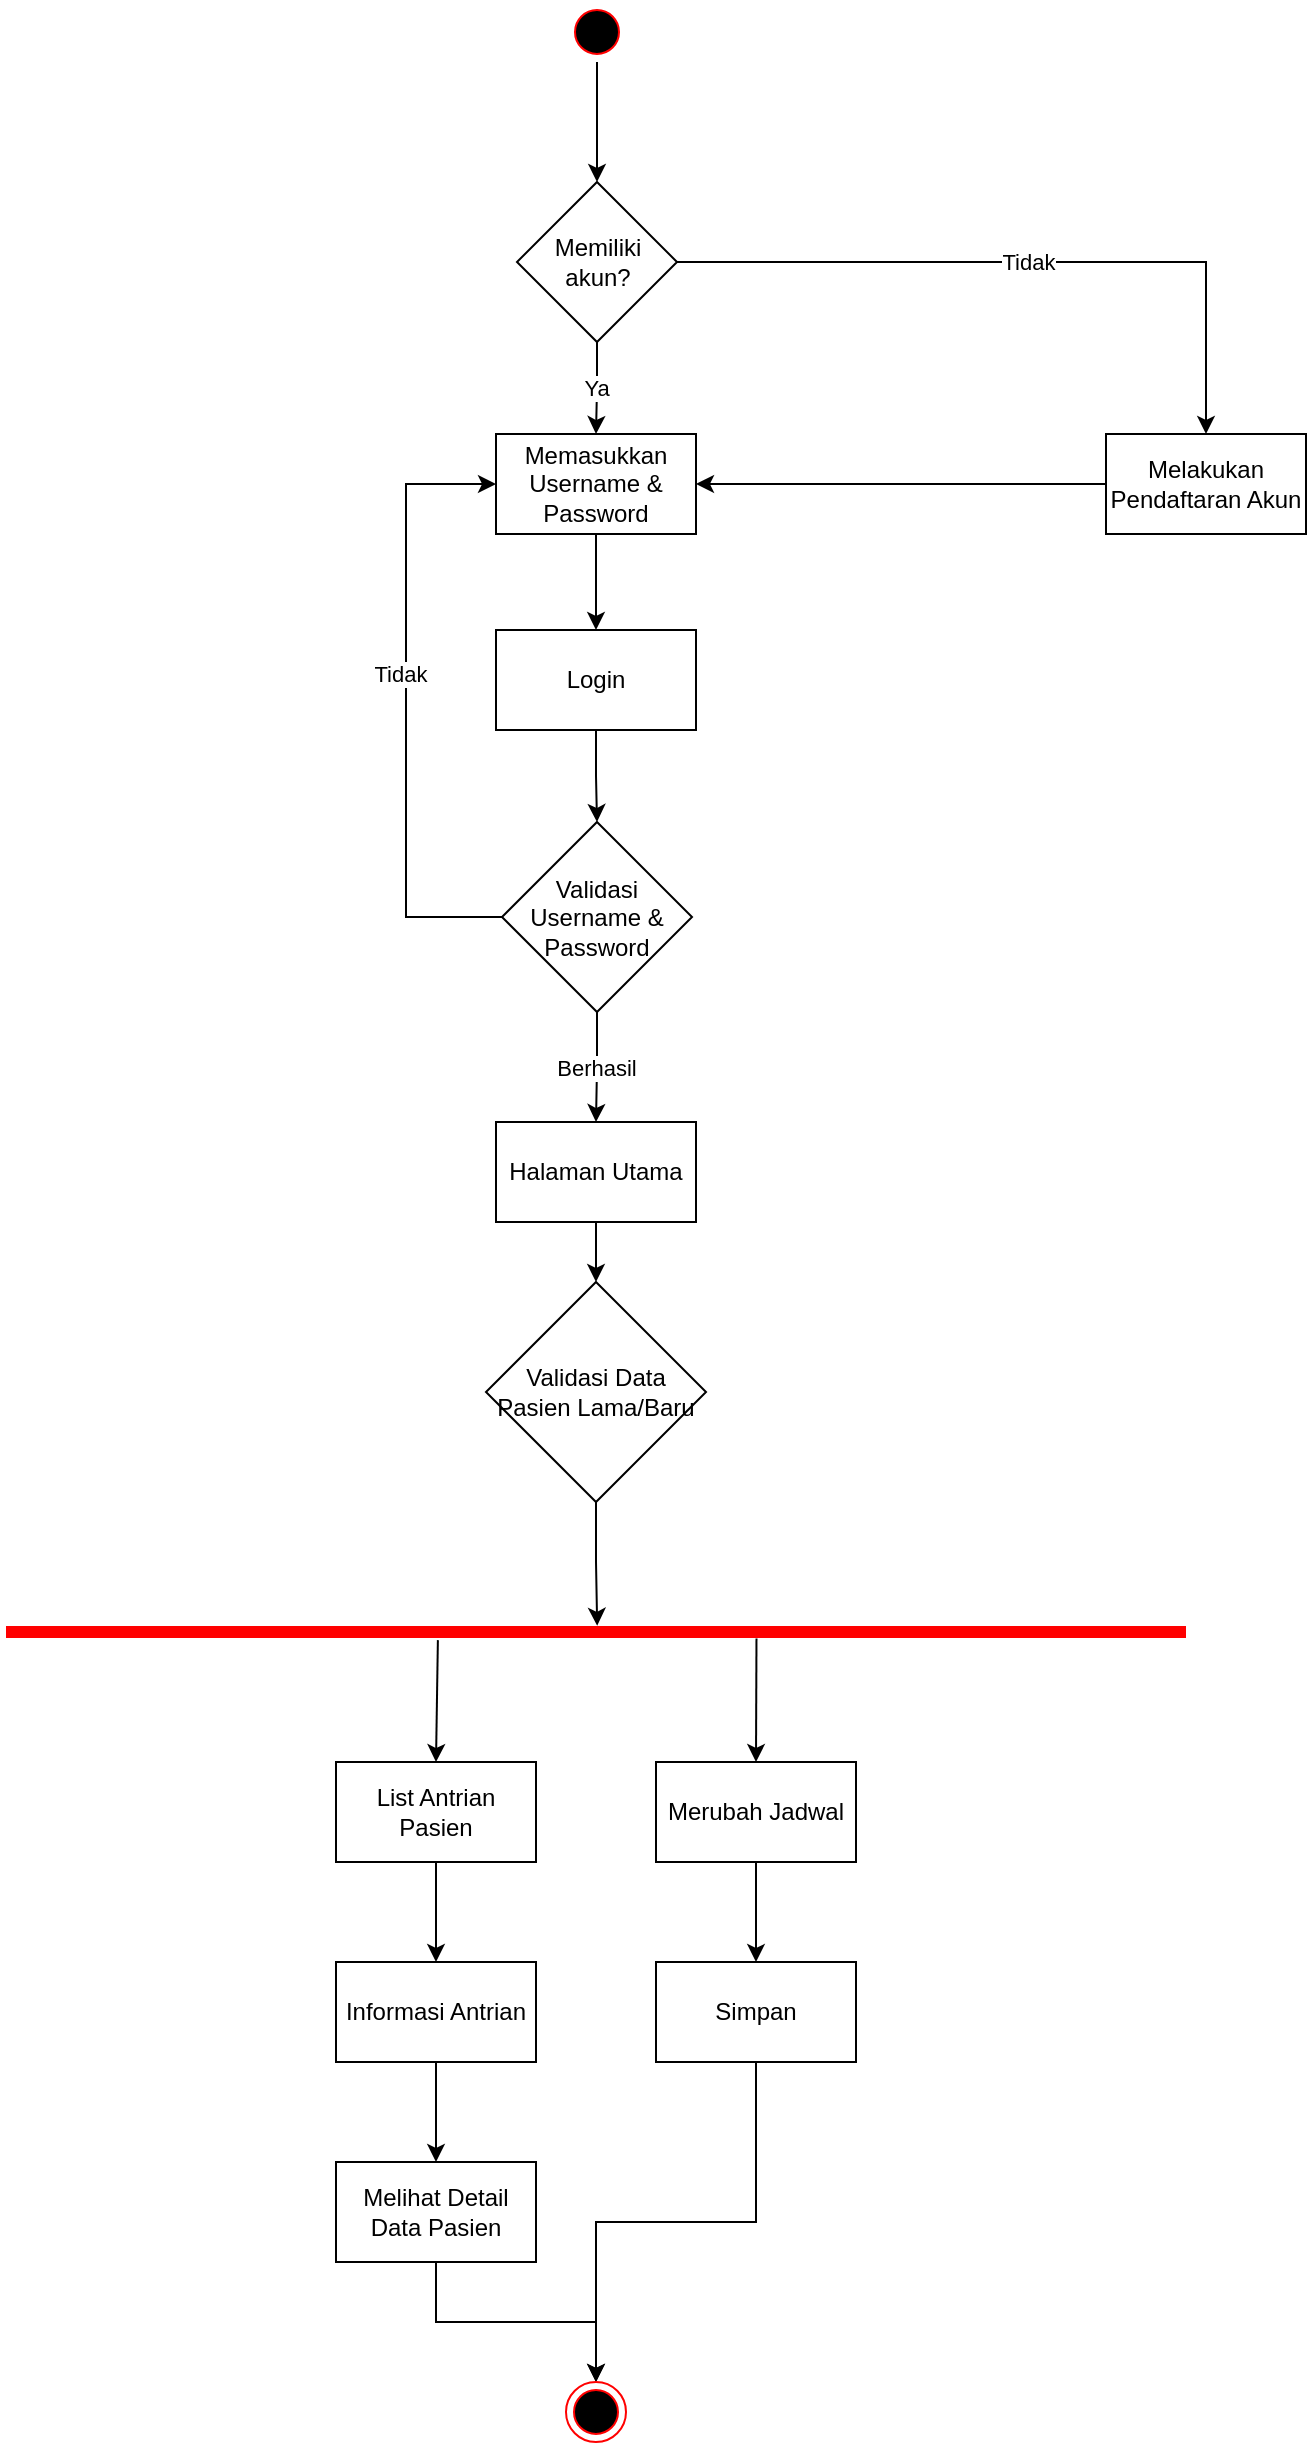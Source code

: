 <mxfile version="26.2.14">
  <diagram name="Page-1" id="yQESkLhXEzzQQhn5hz1w">
    <mxGraphModel dx="1042" dy="1627" grid="1" gridSize="10" guides="1" tooltips="1" connect="1" arrows="1" fold="1" page="1" pageScale="1" pageWidth="850" pageHeight="1100" math="0" shadow="0">
      <root>
        <mxCell id="0" />
        <mxCell id="1" parent="0" />
        <mxCell id="iIljiJa7SW5XwmXs_eCK-1" style="edgeStyle=orthogonalEdgeStyle;rounded=0;orthogonalLoop=1;jettySize=auto;html=1;exitX=0.5;exitY=1;exitDx=0;exitDy=0;entryX=0.5;entryY=0;entryDx=0;entryDy=0;" parent="1" source="Td_hASd5y9tShkf-4XBK-1" target="Td_hASd5y9tShkf-4XBK-9" edge="1">
          <mxGeometry relative="1" as="geometry" />
        </mxCell>
        <mxCell id="Td_hASd5y9tShkf-4XBK-1" value="" style="ellipse;html=1;shape=startState;fillColor=#000000;strokeColor=#ff0000;" parent="1" vertex="1">
          <mxGeometry x="410.5" y="-90" width="30" height="30" as="geometry" />
        </mxCell>
        <mxCell id="Td_hASd5y9tShkf-4XBK-5" style="edgeStyle=orthogonalEdgeStyle;rounded=0;orthogonalLoop=1;jettySize=auto;html=1;exitX=0.5;exitY=1;exitDx=0;exitDy=0;entryX=0.5;entryY=0;entryDx=0;entryDy=0;" parent="1" source="Td_hASd5y9tShkf-4XBK-3" target="Td_hASd5y9tShkf-4XBK-4" edge="1">
          <mxGeometry relative="1" as="geometry" />
        </mxCell>
        <mxCell id="Td_hASd5y9tShkf-4XBK-3" value="Login" style="html=1;dashed=0;whiteSpace=wrap;" parent="1" vertex="1">
          <mxGeometry x="375" y="224" width="100" height="50" as="geometry" />
        </mxCell>
        <mxCell id="Td_hASd5y9tShkf-4XBK-23" value="Berhasil" style="edgeStyle=orthogonalEdgeStyle;rounded=0;orthogonalLoop=1;jettySize=auto;html=1;exitX=0.5;exitY=1;exitDx=0;exitDy=0;entryX=0.5;entryY=0;entryDx=0;entryDy=0;" parent="1" source="Td_hASd5y9tShkf-4XBK-4" target="Td_hASd5y9tShkf-4XBK-22" edge="1">
          <mxGeometry relative="1" as="geometry" />
        </mxCell>
        <mxCell id="rqhTQFogCV8Tsftoipty-1" style="edgeStyle=orthogonalEdgeStyle;rounded=0;orthogonalLoop=1;jettySize=auto;html=1;exitX=0;exitY=0.5;exitDx=0;exitDy=0;entryX=0;entryY=0.5;entryDx=0;entryDy=0;" edge="1" parent="1" source="Td_hASd5y9tShkf-4XBK-4" target="Td_hASd5y9tShkf-4XBK-11">
          <mxGeometry relative="1" as="geometry">
            <Array as="points">
              <mxPoint x="330" y="368" />
              <mxPoint x="330" y="151" />
            </Array>
          </mxGeometry>
        </mxCell>
        <mxCell id="rqhTQFogCV8Tsftoipty-2" value="Tidak" style="edgeLabel;html=1;align=center;verticalAlign=middle;resizable=0;points=[];" vertex="1" connectable="0" parent="rqhTQFogCV8Tsftoipty-1">
          <mxGeometry x="0.099" y="3" relative="1" as="geometry">
            <mxPoint as="offset" />
          </mxGeometry>
        </mxCell>
        <mxCell id="Td_hASd5y9tShkf-4XBK-4" value="Validasi Username &amp;amp; Password" style="rhombus;whiteSpace=wrap;html=1;" parent="1" vertex="1">
          <mxGeometry x="378" y="320" width="95" height="95" as="geometry" />
        </mxCell>
        <mxCell id="iIljiJa7SW5XwmXs_eCK-2" value="Ya" style="edgeStyle=orthogonalEdgeStyle;rounded=0;orthogonalLoop=1;jettySize=auto;html=1;exitX=0.5;exitY=1;exitDx=0;exitDy=0;entryX=0.5;entryY=0;entryDx=0;entryDy=0;" parent="1" source="Td_hASd5y9tShkf-4XBK-9" target="Td_hASd5y9tShkf-4XBK-11" edge="1">
          <mxGeometry relative="1" as="geometry" />
        </mxCell>
        <mxCell id="iIljiJa7SW5XwmXs_eCK-3" value="Tidak" style="edgeStyle=orthogonalEdgeStyle;rounded=0;orthogonalLoop=1;jettySize=auto;html=1;exitX=1;exitY=0.5;exitDx=0;exitDy=0;entryX=0.5;entryY=0;entryDx=0;entryDy=0;" parent="1" source="Td_hASd5y9tShkf-4XBK-9" target="Td_hASd5y9tShkf-4XBK-17" edge="1">
          <mxGeometry relative="1" as="geometry" />
        </mxCell>
        <mxCell id="Td_hASd5y9tShkf-4XBK-9" value="Memiliki akun?" style="rhombus;whiteSpace=wrap;html=1;" parent="1" vertex="1">
          <mxGeometry x="385.5" width="80" height="80" as="geometry" />
        </mxCell>
        <mxCell id="Td_hASd5y9tShkf-4XBK-14" style="edgeStyle=orthogonalEdgeStyle;rounded=0;orthogonalLoop=1;jettySize=auto;html=1;exitX=0.5;exitY=1;exitDx=0;exitDy=0;entryX=0.5;entryY=0;entryDx=0;entryDy=0;" parent="1" source="Td_hASd5y9tShkf-4XBK-11" target="Td_hASd5y9tShkf-4XBK-3" edge="1">
          <mxGeometry relative="1" as="geometry" />
        </mxCell>
        <mxCell id="Td_hASd5y9tShkf-4XBK-11" value="Memasukkan Username &amp;amp; Password" style="html=1;dashed=0;whiteSpace=wrap;" parent="1" vertex="1">
          <mxGeometry x="375" y="126" width="100" height="50" as="geometry" />
        </mxCell>
        <mxCell id="Td_hASd5y9tShkf-4XBK-19" style="edgeStyle=orthogonalEdgeStyle;rounded=0;orthogonalLoop=1;jettySize=auto;html=1;exitX=0;exitY=0.5;exitDx=0;exitDy=0;entryX=1;entryY=0.5;entryDx=0;entryDy=0;" parent="1" source="Td_hASd5y9tShkf-4XBK-17" target="Td_hASd5y9tShkf-4XBK-11" edge="1">
          <mxGeometry relative="1" as="geometry" />
        </mxCell>
        <mxCell id="Td_hASd5y9tShkf-4XBK-17" value="Melakukan Pendaftaran Akun" style="html=1;dashed=0;whiteSpace=wrap;" parent="1" vertex="1">
          <mxGeometry x="680" y="126" width="100" height="50" as="geometry" />
        </mxCell>
        <mxCell id="Td_hASd5y9tShkf-4XBK-22" value="Halaman Utama" style="html=1;dashed=0;whiteSpace=wrap;" parent="1" vertex="1">
          <mxGeometry x="375" y="470" width="100" height="50" as="geometry" />
        </mxCell>
        <mxCell id="Td_hASd5y9tShkf-4XBK-26" style="edgeStyle=orthogonalEdgeStyle;rounded=0;orthogonalLoop=1;jettySize=auto;html=1;exitX=0.5;exitY=1;exitDx=0;exitDy=0;entryX=0.5;entryY=0;entryDx=0;entryDy=0;" parent="1" source="Td_hASd5y9tShkf-4XBK-22" target="Td_hASd5y9tShkf-4XBK-29" edge="1">
          <mxGeometry relative="1" as="geometry">
            <mxPoint x="425" y="600" as="targetPoint" />
          </mxGeometry>
        </mxCell>
        <mxCell id="Td_hASd5y9tShkf-4XBK-29" value="Validasi Data Pasien Lama/Baru" style="rhombus;whiteSpace=wrap;html=1;" parent="1" vertex="1">
          <mxGeometry x="370" y="550" width="110" height="110" as="geometry" />
        </mxCell>
        <mxCell id="Td_hASd5y9tShkf-4XBK-66" value="" style="shape=line;html=1;strokeWidth=6;strokeColor=#ff0000;" parent="1" vertex="1">
          <mxGeometry x="130" y="720" width="590" height="10" as="geometry" />
        </mxCell>
        <mxCell id="Td_hASd5y9tShkf-4XBK-69" style="edgeStyle=orthogonalEdgeStyle;rounded=0;orthogonalLoop=1;jettySize=auto;html=1;exitX=0.5;exitY=1;exitDx=0;exitDy=0;entryX=0.501;entryY=0.188;entryDx=0;entryDy=0;entryPerimeter=0;" parent="1" source="Td_hASd5y9tShkf-4XBK-29" target="Td_hASd5y9tShkf-4XBK-66" edge="1">
          <mxGeometry relative="1" as="geometry" />
        </mxCell>
        <mxCell id="Td_hASd5y9tShkf-4XBK-81" style="edgeStyle=orthogonalEdgeStyle;rounded=0;orthogonalLoop=1;jettySize=auto;html=1;exitX=0.5;exitY=1;exitDx=0;exitDy=0;entryX=0.5;entryY=0;entryDx=0;entryDy=0;" parent="1" source="Td_hASd5y9tShkf-4XBK-70" target="Td_hASd5y9tShkf-4XBK-71" edge="1">
          <mxGeometry relative="1" as="geometry" />
        </mxCell>
        <mxCell id="Td_hASd5y9tShkf-4XBK-70" value="List Antrian Pasien" style="html=1;dashed=0;whiteSpace=wrap;" parent="1" vertex="1">
          <mxGeometry x="295" y="790" width="100" height="50" as="geometry" />
        </mxCell>
        <mxCell id="Td_hASd5y9tShkf-4XBK-82" style="edgeStyle=orthogonalEdgeStyle;rounded=0;orthogonalLoop=1;jettySize=auto;html=1;exitX=0.5;exitY=1;exitDx=0;exitDy=0;entryX=0.5;entryY=0;entryDx=0;entryDy=0;" parent="1" source="Td_hASd5y9tShkf-4XBK-71" target="Td_hASd5y9tShkf-4XBK-77" edge="1">
          <mxGeometry relative="1" as="geometry" />
        </mxCell>
        <mxCell id="Td_hASd5y9tShkf-4XBK-71" value="Informasi Antrian" style="html=1;dashed=0;whiteSpace=wrap;" parent="1" vertex="1">
          <mxGeometry x="295" y="890" width="100" height="50" as="geometry" />
        </mxCell>
        <mxCell id="Td_hASd5y9tShkf-4XBK-80" style="edgeStyle=orthogonalEdgeStyle;rounded=0;orthogonalLoop=1;jettySize=auto;html=1;exitX=0.5;exitY=1;exitDx=0;exitDy=0;" parent="1" source="Td_hASd5y9tShkf-4XBK-73" target="Td_hASd5y9tShkf-4XBK-74" edge="1">
          <mxGeometry relative="1" as="geometry" />
        </mxCell>
        <mxCell id="Td_hASd5y9tShkf-4XBK-73" value="Merubah Jadwal" style="html=1;dashed=0;whiteSpace=wrap;" parent="1" vertex="1">
          <mxGeometry x="455" y="790" width="100" height="50" as="geometry" />
        </mxCell>
        <mxCell id="Td_hASd5y9tShkf-4XBK-84" style="edgeStyle=orthogonalEdgeStyle;rounded=0;orthogonalLoop=1;jettySize=auto;html=1;exitX=0.5;exitY=1;exitDx=0;exitDy=0;entryX=0.5;entryY=0;entryDx=0;entryDy=0;" parent="1" source="Td_hASd5y9tShkf-4XBK-74" target="Td_hASd5y9tShkf-4XBK-83" edge="1">
          <mxGeometry relative="1" as="geometry" />
        </mxCell>
        <mxCell id="Td_hASd5y9tShkf-4XBK-74" value="Simpan" style="html=1;dashed=0;whiteSpace=wrap;" parent="1" vertex="1">
          <mxGeometry x="455" y="890" width="100" height="50" as="geometry" />
        </mxCell>
        <mxCell id="Td_hASd5y9tShkf-4XBK-85" style="edgeStyle=orthogonalEdgeStyle;rounded=0;orthogonalLoop=1;jettySize=auto;html=1;exitX=0.5;exitY=1;exitDx=0;exitDy=0;entryX=0.5;entryY=0;entryDx=0;entryDy=0;" parent="1" source="Td_hASd5y9tShkf-4XBK-77" target="Td_hASd5y9tShkf-4XBK-83" edge="1">
          <mxGeometry relative="1" as="geometry">
            <mxPoint x="420" y="1100" as="targetPoint" />
          </mxGeometry>
        </mxCell>
        <mxCell id="Td_hASd5y9tShkf-4XBK-77" value="Melihat Detail Data Pasien" style="html=1;dashed=0;whiteSpace=wrap;" parent="1" vertex="1">
          <mxGeometry x="295" y="990" width="100" height="50" as="geometry" />
        </mxCell>
        <mxCell id="Td_hASd5y9tShkf-4XBK-78" value="" style="endArrow=classic;html=1;rounded=0;entryX=0.5;entryY=0;entryDx=0;entryDy=0;exitX=0.636;exitY=0.819;exitDx=0;exitDy=0;exitPerimeter=0;" parent="1" source="Td_hASd5y9tShkf-4XBK-66" target="Td_hASd5y9tShkf-4XBK-73" edge="1">
          <mxGeometry width="50" height="50" relative="1" as="geometry">
            <mxPoint x="505" y="740" as="sourcePoint" />
            <mxPoint x="660" y="810" as="targetPoint" />
          </mxGeometry>
        </mxCell>
        <mxCell id="Td_hASd5y9tShkf-4XBK-79" value="" style="endArrow=classic;html=1;rounded=0;entryX=0.5;entryY=0;entryDx=0;entryDy=0;exitX=0.366;exitY=0.907;exitDx=0;exitDy=0;exitPerimeter=0;" parent="1" source="Td_hASd5y9tShkf-4XBK-66" target="Td_hASd5y9tShkf-4XBK-70" edge="1">
          <mxGeometry width="50" height="50" relative="1" as="geometry">
            <mxPoint x="320" y="810" as="sourcePoint" />
            <mxPoint x="370" y="760" as="targetPoint" />
          </mxGeometry>
        </mxCell>
        <mxCell id="Td_hASd5y9tShkf-4XBK-83" value="" style="ellipse;html=1;shape=endState;fillColor=#000000;strokeColor=#ff0000;" parent="1" vertex="1">
          <mxGeometry x="410" y="1100" width="30" height="30" as="geometry" />
        </mxCell>
      </root>
    </mxGraphModel>
  </diagram>
</mxfile>
